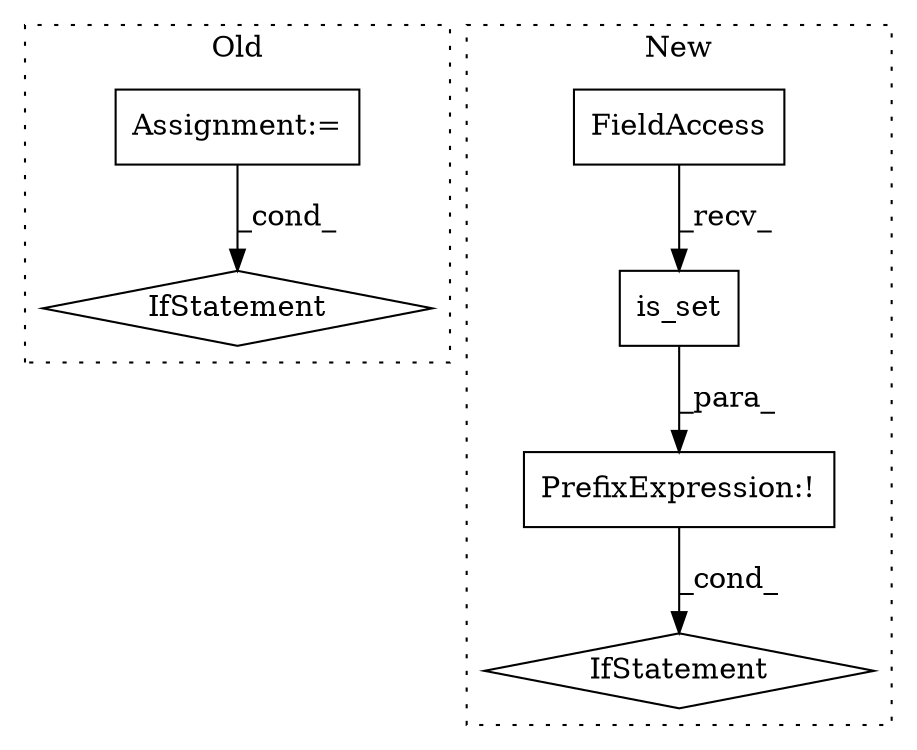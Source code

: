 digraph G {
subgraph cluster0 {
1 [label="IfStatement" a="25" s="13172,13191" l="4,2" shape="diamond"];
6 [label="Assignment:=" a="7" s="12769" l="2" shape="box"];
label = "Old";
style="dotted";
}
subgraph cluster1 {
2 [label="is_set" a="32" s="13380" l="8" shape="box"];
3 [label="IfStatement" a="25" s="13354,13388" l="4,2" shape="diamond"];
4 [label="FieldAccess" a="22" s="13359" l="20" shape="box"];
5 [label="PrefixExpression:!" a="38" s="13358" l="1" shape="box"];
label = "New";
style="dotted";
}
2 -> 5 [label="_para_"];
4 -> 2 [label="_recv_"];
5 -> 3 [label="_cond_"];
6 -> 1 [label="_cond_"];
}